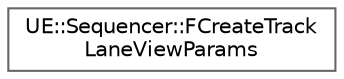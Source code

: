 digraph "Graphical Class Hierarchy"
{
 // INTERACTIVE_SVG=YES
 // LATEX_PDF_SIZE
  bgcolor="transparent";
  edge [fontname=Helvetica,fontsize=10,labelfontname=Helvetica,labelfontsize=10];
  node [fontname=Helvetica,fontsize=10,shape=box,height=0.2,width=0.4];
  rankdir="LR";
  Node0 [id="Node000000",label="UE::Sequencer::FCreateTrack\lLaneViewParams",height=0.2,width=0.4,color="grey40", fillcolor="white", style="filled",URL="$d6/dc6/structUE_1_1Sequencer_1_1FCreateTrackLaneViewParams.html",tooltip="Parameters for creating a track lane widget."];
}
